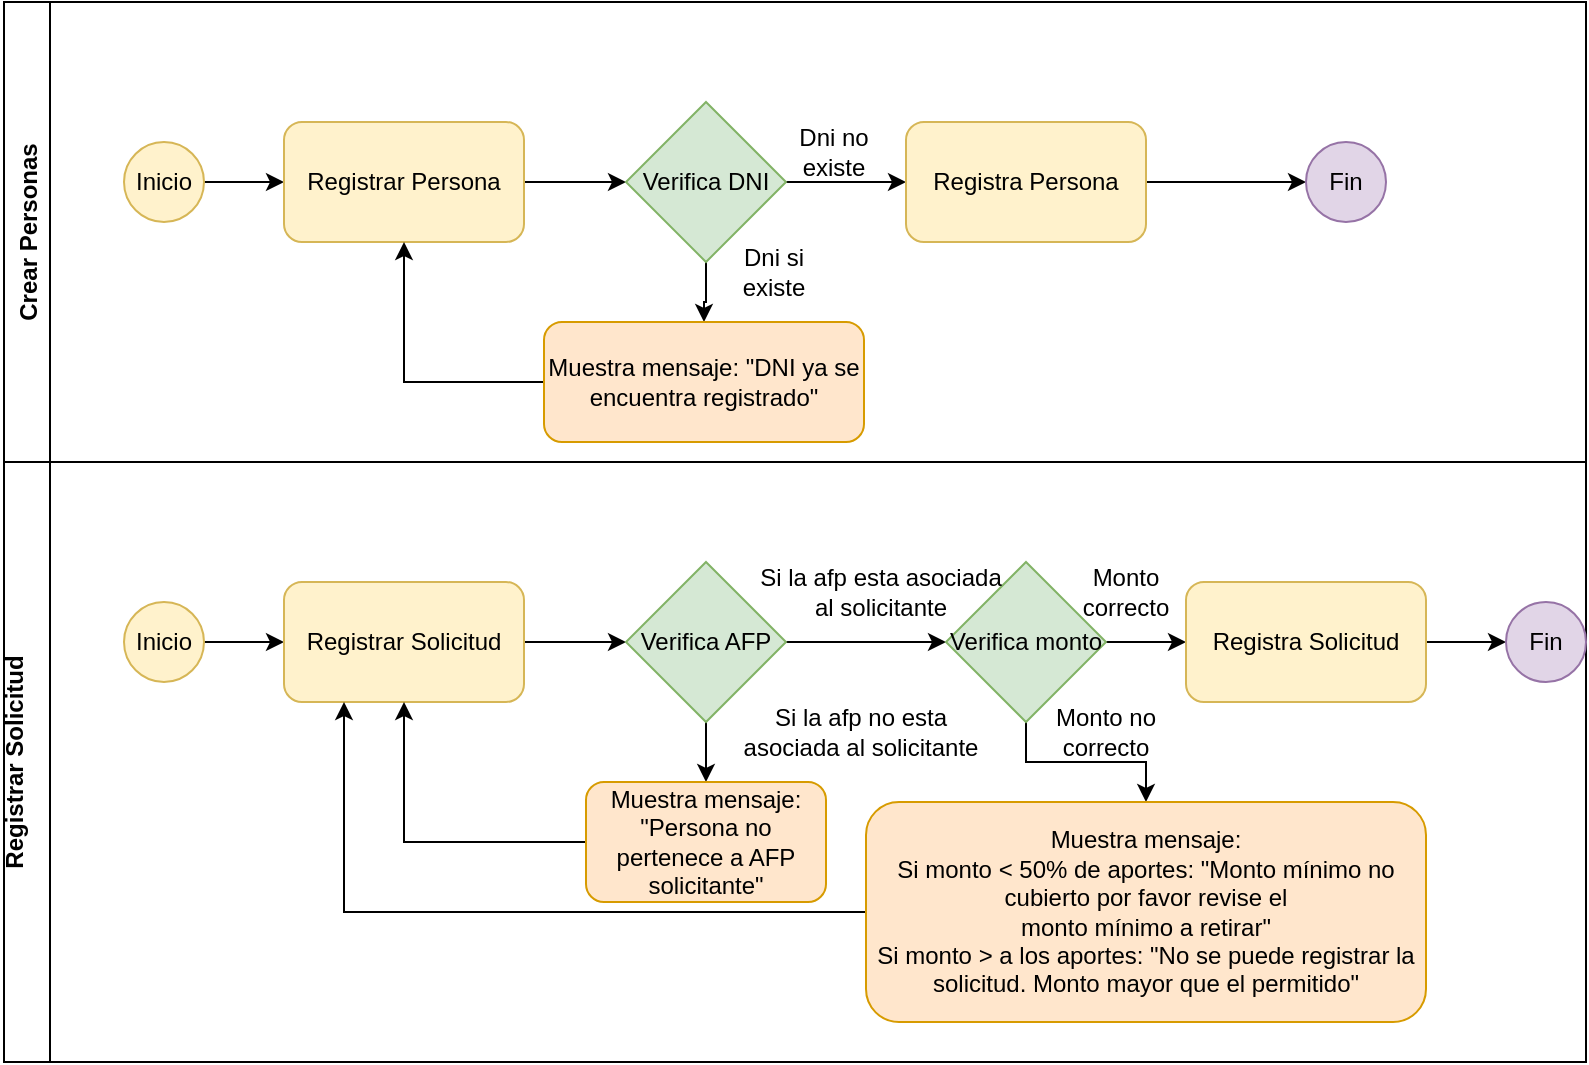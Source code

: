 <mxfile version="18.1.3" type="device"><diagram id="gcT2G_yJ5xV7CyHDMwSJ" name="Page-1"><mxGraphModel dx="1422" dy="804" grid="1" gridSize="10" guides="1" tooltips="1" connect="1" arrows="1" fold="1" page="1" pageScale="1" pageWidth="827" pageHeight="1169" math="0" shadow="0"><root><mxCell id="0"/><mxCell id="1" parent="0"/><mxCell id="4_BT_oPyWbUIDM5GFZY_-2" value="Crear Personas" style="swimlane;horizontal=0;" vertex="1" parent="1"><mxGeometry x="29" y="20" width="791" height="230" as="geometry"/></mxCell><mxCell id="4_BT_oPyWbUIDM5GFZY_-6" value="" style="edgeStyle=orthogonalEdgeStyle;rounded=0;orthogonalLoop=1;jettySize=auto;html=1;" edge="1" parent="4_BT_oPyWbUIDM5GFZY_-2" source="4_BT_oPyWbUIDM5GFZY_-4" target="4_BT_oPyWbUIDM5GFZY_-5"><mxGeometry relative="1" as="geometry"/></mxCell><mxCell id="4_BT_oPyWbUIDM5GFZY_-4" value="Inicio" style="ellipse;whiteSpace=wrap;html=1;aspect=fixed;fillColor=#fff2cc;strokeColor=#d6b656;" vertex="1" parent="4_BT_oPyWbUIDM5GFZY_-2"><mxGeometry x="60" y="70" width="40" height="40" as="geometry"/></mxCell><mxCell id="4_BT_oPyWbUIDM5GFZY_-9" value="" style="edgeStyle=orthogonalEdgeStyle;rounded=0;orthogonalLoop=1;jettySize=auto;html=1;" edge="1" parent="4_BT_oPyWbUIDM5GFZY_-2" source="4_BT_oPyWbUIDM5GFZY_-5" target="4_BT_oPyWbUIDM5GFZY_-8"><mxGeometry relative="1" as="geometry"/></mxCell><mxCell id="4_BT_oPyWbUIDM5GFZY_-5" value="Registrar Persona" style="rounded=1;whiteSpace=wrap;html=1;fillColor=#fff2cc;strokeColor=#d6b656;" vertex="1" parent="4_BT_oPyWbUIDM5GFZY_-2"><mxGeometry x="140" y="60" width="120" height="60" as="geometry"/></mxCell><mxCell id="4_BT_oPyWbUIDM5GFZY_-11" value="" style="edgeStyle=orthogonalEdgeStyle;rounded=0;orthogonalLoop=1;jettySize=auto;html=1;" edge="1" parent="4_BT_oPyWbUIDM5GFZY_-2" source="4_BT_oPyWbUIDM5GFZY_-8" target="4_BT_oPyWbUIDM5GFZY_-10"><mxGeometry relative="1" as="geometry"/></mxCell><mxCell id="4_BT_oPyWbUIDM5GFZY_-13" value="" style="edgeStyle=orthogonalEdgeStyle;rounded=0;orthogonalLoop=1;jettySize=auto;html=1;" edge="1" parent="4_BT_oPyWbUIDM5GFZY_-2" source="4_BT_oPyWbUIDM5GFZY_-8" target="4_BT_oPyWbUIDM5GFZY_-12"><mxGeometry relative="1" as="geometry"/></mxCell><mxCell id="4_BT_oPyWbUIDM5GFZY_-8" value="Verifica DNI" style="rhombus;whiteSpace=wrap;html=1;fillColor=#d5e8d4;strokeColor=#82b366;" vertex="1" parent="4_BT_oPyWbUIDM5GFZY_-2"><mxGeometry x="311" y="50" width="80" height="80" as="geometry"/></mxCell><mxCell id="4_BT_oPyWbUIDM5GFZY_-19" value="" style="edgeStyle=orthogonalEdgeStyle;rounded=0;orthogonalLoop=1;jettySize=auto;html=1;" edge="1" parent="4_BT_oPyWbUIDM5GFZY_-2" source="4_BT_oPyWbUIDM5GFZY_-10" target="4_BT_oPyWbUIDM5GFZY_-18"><mxGeometry relative="1" as="geometry"/></mxCell><mxCell id="4_BT_oPyWbUIDM5GFZY_-10" value="Registra Persona" style="rounded=1;whiteSpace=wrap;html=1;fillColor=#fff2cc;strokeColor=#d6b656;" vertex="1" parent="4_BT_oPyWbUIDM5GFZY_-2"><mxGeometry x="451" y="60" width="120" height="60" as="geometry"/></mxCell><mxCell id="4_BT_oPyWbUIDM5GFZY_-17" style="edgeStyle=orthogonalEdgeStyle;rounded=0;orthogonalLoop=1;jettySize=auto;html=1;entryX=0.5;entryY=1;entryDx=0;entryDy=0;" edge="1" parent="4_BT_oPyWbUIDM5GFZY_-2" source="4_BT_oPyWbUIDM5GFZY_-12" target="4_BT_oPyWbUIDM5GFZY_-5"><mxGeometry relative="1" as="geometry"/></mxCell><mxCell id="4_BT_oPyWbUIDM5GFZY_-12" value="Muestra mensaje: &quot;DNI ya se encuentra registrado&quot;" style="rounded=1;whiteSpace=wrap;html=1;fillColor=#ffe6cc;strokeColor=#d79b00;" vertex="1" parent="4_BT_oPyWbUIDM5GFZY_-2"><mxGeometry x="270" y="160" width="160" height="60" as="geometry"/></mxCell><mxCell id="4_BT_oPyWbUIDM5GFZY_-14" value="Dni no existe" style="text;html=1;strokeColor=none;fillColor=none;align=center;verticalAlign=middle;whiteSpace=wrap;rounded=0;" vertex="1" parent="4_BT_oPyWbUIDM5GFZY_-2"><mxGeometry x="385" y="60" width="60" height="30" as="geometry"/></mxCell><mxCell id="4_BT_oPyWbUIDM5GFZY_-15" value="Dni si existe" style="text;html=1;strokeColor=none;fillColor=none;align=center;verticalAlign=middle;whiteSpace=wrap;rounded=0;" vertex="1" parent="4_BT_oPyWbUIDM5GFZY_-2"><mxGeometry x="355" y="120" width="60" height="30" as="geometry"/></mxCell><mxCell id="4_BT_oPyWbUIDM5GFZY_-18" value="Fin&lt;br&gt;" style="ellipse;whiteSpace=wrap;html=1;aspect=fixed;fillColor=#e1d5e7;strokeColor=#9673a6;" vertex="1" parent="4_BT_oPyWbUIDM5GFZY_-2"><mxGeometry x="651" y="70" width="40" height="40" as="geometry"/></mxCell><mxCell id="4_BT_oPyWbUIDM5GFZY_-16" value="Registrar Solicitud&#10;" style="swimlane;horizontal=0;" vertex="1" parent="1"><mxGeometry x="29" y="250" width="791" height="300" as="geometry"/></mxCell><mxCell id="4_BT_oPyWbUIDM5GFZY_-23" value="" style="edgeStyle=orthogonalEdgeStyle;rounded=0;orthogonalLoop=1;jettySize=auto;html=1;" edge="1" parent="4_BT_oPyWbUIDM5GFZY_-16" source="4_BT_oPyWbUIDM5GFZY_-20" target="4_BT_oPyWbUIDM5GFZY_-21"><mxGeometry relative="1" as="geometry"/></mxCell><mxCell id="4_BT_oPyWbUIDM5GFZY_-20" value="Inicio" style="ellipse;whiteSpace=wrap;html=1;aspect=fixed;fillColor=#fff2cc;strokeColor=#d6b656;" vertex="1" parent="4_BT_oPyWbUIDM5GFZY_-16"><mxGeometry x="60" y="70" width="40" height="40" as="geometry"/></mxCell><mxCell id="4_BT_oPyWbUIDM5GFZY_-24" value="" style="edgeStyle=orthogonalEdgeStyle;rounded=0;orthogonalLoop=1;jettySize=auto;html=1;" edge="1" parent="4_BT_oPyWbUIDM5GFZY_-16" source="4_BT_oPyWbUIDM5GFZY_-21" target="4_BT_oPyWbUIDM5GFZY_-22"><mxGeometry relative="1" as="geometry"/></mxCell><mxCell id="4_BT_oPyWbUIDM5GFZY_-21" value="Registrar Solicitud" style="rounded=1;whiteSpace=wrap;html=1;fillColor=#fff2cc;strokeColor=#d6b656;" vertex="1" parent="4_BT_oPyWbUIDM5GFZY_-16"><mxGeometry x="140" y="60" width="120" height="60" as="geometry"/></mxCell><mxCell id="4_BT_oPyWbUIDM5GFZY_-26" value="" style="edgeStyle=orthogonalEdgeStyle;rounded=0;orthogonalLoop=1;jettySize=auto;html=1;" edge="1" parent="4_BT_oPyWbUIDM5GFZY_-16" source="4_BT_oPyWbUIDM5GFZY_-22" target="4_BT_oPyWbUIDM5GFZY_-25"><mxGeometry relative="1" as="geometry"/></mxCell><mxCell id="4_BT_oPyWbUIDM5GFZY_-30" value="" style="edgeStyle=orthogonalEdgeStyle;rounded=0;orthogonalLoop=1;jettySize=auto;html=1;" edge="1" parent="4_BT_oPyWbUIDM5GFZY_-16" source="4_BT_oPyWbUIDM5GFZY_-22" target="4_BT_oPyWbUIDM5GFZY_-28"><mxGeometry relative="1" as="geometry"/></mxCell><mxCell id="4_BT_oPyWbUIDM5GFZY_-22" value="Verifica AFP" style="rhombus;whiteSpace=wrap;html=1;fillColor=#d5e8d4;strokeColor=#82b366;" vertex="1" parent="4_BT_oPyWbUIDM5GFZY_-16"><mxGeometry x="311" y="50" width="80" height="80" as="geometry"/></mxCell><mxCell id="4_BT_oPyWbUIDM5GFZY_-50" value="" style="edgeStyle=orthogonalEdgeStyle;rounded=0;orthogonalLoop=1;jettySize=auto;html=1;" edge="1" parent="4_BT_oPyWbUIDM5GFZY_-16" source="4_BT_oPyWbUIDM5GFZY_-25" target="4_BT_oPyWbUIDM5GFZY_-32"><mxGeometry relative="1" as="geometry"/></mxCell><mxCell id="4_BT_oPyWbUIDM5GFZY_-52" value="" style="edgeStyle=orthogonalEdgeStyle;rounded=0;orthogonalLoop=1;jettySize=auto;html=1;" edge="1" parent="4_BT_oPyWbUIDM5GFZY_-16" source="4_BT_oPyWbUIDM5GFZY_-25" target="4_BT_oPyWbUIDM5GFZY_-51"><mxGeometry relative="1" as="geometry"/></mxCell><mxCell id="4_BT_oPyWbUIDM5GFZY_-25" value="Verifica monto" style="rhombus;whiteSpace=wrap;html=1;fillColor=#d5e8d4;strokeColor=#82b366;" vertex="1" parent="4_BT_oPyWbUIDM5GFZY_-16"><mxGeometry x="471" y="50" width="80" height="80" as="geometry"/></mxCell><mxCell id="4_BT_oPyWbUIDM5GFZY_-27" value="Si la afp esta asociada al solicitante" style="text;html=1;strokeColor=none;fillColor=none;align=center;verticalAlign=middle;whiteSpace=wrap;rounded=0;" vertex="1" parent="4_BT_oPyWbUIDM5GFZY_-16"><mxGeometry x="371" y="50" width="135" height="30" as="geometry"/></mxCell><mxCell id="4_BT_oPyWbUIDM5GFZY_-29" style="edgeStyle=orthogonalEdgeStyle;rounded=0;orthogonalLoop=1;jettySize=auto;html=1;entryX=0.5;entryY=1;entryDx=0;entryDy=0;" edge="1" parent="4_BT_oPyWbUIDM5GFZY_-16" source="4_BT_oPyWbUIDM5GFZY_-28" target="4_BT_oPyWbUIDM5GFZY_-21"><mxGeometry relative="1" as="geometry"/></mxCell><mxCell id="4_BT_oPyWbUIDM5GFZY_-28" value="Muestra mensaje: &quot;Persona no pertenece a AFP solicitante&quot;" style="rounded=1;whiteSpace=wrap;html=1;fillColor=#ffe6cc;strokeColor=#d79b00;" vertex="1" parent="4_BT_oPyWbUIDM5GFZY_-16"><mxGeometry x="291" y="160" width="120" height="60" as="geometry"/></mxCell><mxCell id="4_BT_oPyWbUIDM5GFZY_-31" value="Si la afp no esta asociada al solicitante" style="text;html=1;strokeColor=none;fillColor=none;align=center;verticalAlign=middle;whiteSpace=wrap;rounded=0;" vertex="1" parent="4_BT_oPyWbUIDM5GFZY_-16"><mxGeometry x="361" y="120" width="135" height="30" as="geometry"/></mxCell><mxCell id="4_BT_oPyWbUIDM5GFZY_-49" value="" style="edgeStyle=orthogonalEdgeStyle;rounded=0;orthogonalLoop=1;jettySize=auto;html=1;" edge="1" parent="4_BT_oPyWbUIDM5GFZY_-16" source="4_BT_oPyWbUIDM5GFZY_-32" target="4_BT_oPyWbUIDM5GFZY_-48"><mxGeometry relative="1" as="geometry"/></mxCell><mxCell id="4_BT_oPyWbUIDM5GFZY_-32" value="Registra Solicitud" style="rounded=1;whiteSpace=wrap;html=1;fillColor=#fff2cc;strokeColor=#d6b656;" vertex="1" parent="4_BT_oPyWbUIDM5GFZY_-16"><mxGeometry x="591" y="60" width="120" height="60" as="geometry"/></mxCell><mxCell id="4_BT_oPyWbUIDM5GFZY_-48" value="Fin&lt;br&gt;" style="ellipse;whiteSpace=wrap;html=1;aspect=fixed;fillColor=#e1d5e7;strokeColor=#9673a6;" vertex="1" parent="4_BT_oPyWbUIDM5GFZY_-16"><mxGeometry x="751" y="70" width="40" height="40" as="geometry"/></mxCell><mxCell id="4_BT_oPyWbUIDM5GFZY_-53" style="edgeStyle=orthogonalEdgeStyle;rounded=0;orthogonalLoop=1;jettySize=auto;html=1;entryX=0.25;entryY=1;entryDx=0;entryDy=0;" edge="1" parent="4_BT_oPyWbUIDM5GFZY_-16" source="4_BT_oPyWbUIDM5GFZY_-51" target="4_BT_oPyWbUIDM5GFZY_-21"><mxGeometry relative="1" as="geometry"/></mxCell><mxCell id="4_BT_oPyWbUIDM5GFZY_-51" value="Muestra mensaje:&lt;br&gt;Si monto &amp;lt; 50% de aportes: &quot;Monto mínimo no cubierto por favor revise el &lt;br/&gt;monto mínimo a retirar&quot;&lt;br&gt;Si monto &amp;gt; a los aportes: &quot;No se puede registrar la solicitud. Monto mayor que el permitido&quot;" style="rounded=1;whiteSpace=wrap;html=1;fillColor=#ffe6cc;strokeColor=#d79b00;" vertex="1" parent="4_BT_oPyWbUIDM5GFZY_-16"><mxGeometry x="431" y="170" width="280" height="110" as="geometry"/></mxCell><mxCell id="4_BT_oPyWbUIDM5GFZY_-54" value="Monto correcto" style="text;html=1;strokeColor=none;fillColor=none;align=center;verticalAlign=middle;whiteSpace=wrap;rounded=0;" vertex="1" parent="4_BT_oPyWbUIDM5GFZY_-16"><mxGeometry x="531" y="50" width="60" height="30" as="geometry"/></mxCell><mxCell id="4_BT_oPyWbUIDM5GFZY_-56" value="Monto no correcto" style="text;html=1;strokeColor=none;fillColor=none;align=center;verticalAlign=middle;whiteSpace=wrap;rounded=0;" vertex="1" parent="4_BT_oPyWbUIDM5GFZY_-16"><mxGeometry x="521" y="120" width="60" height="30" as="geometry"/></mxCell></root></mxGraphModel></diagram></mxfile>